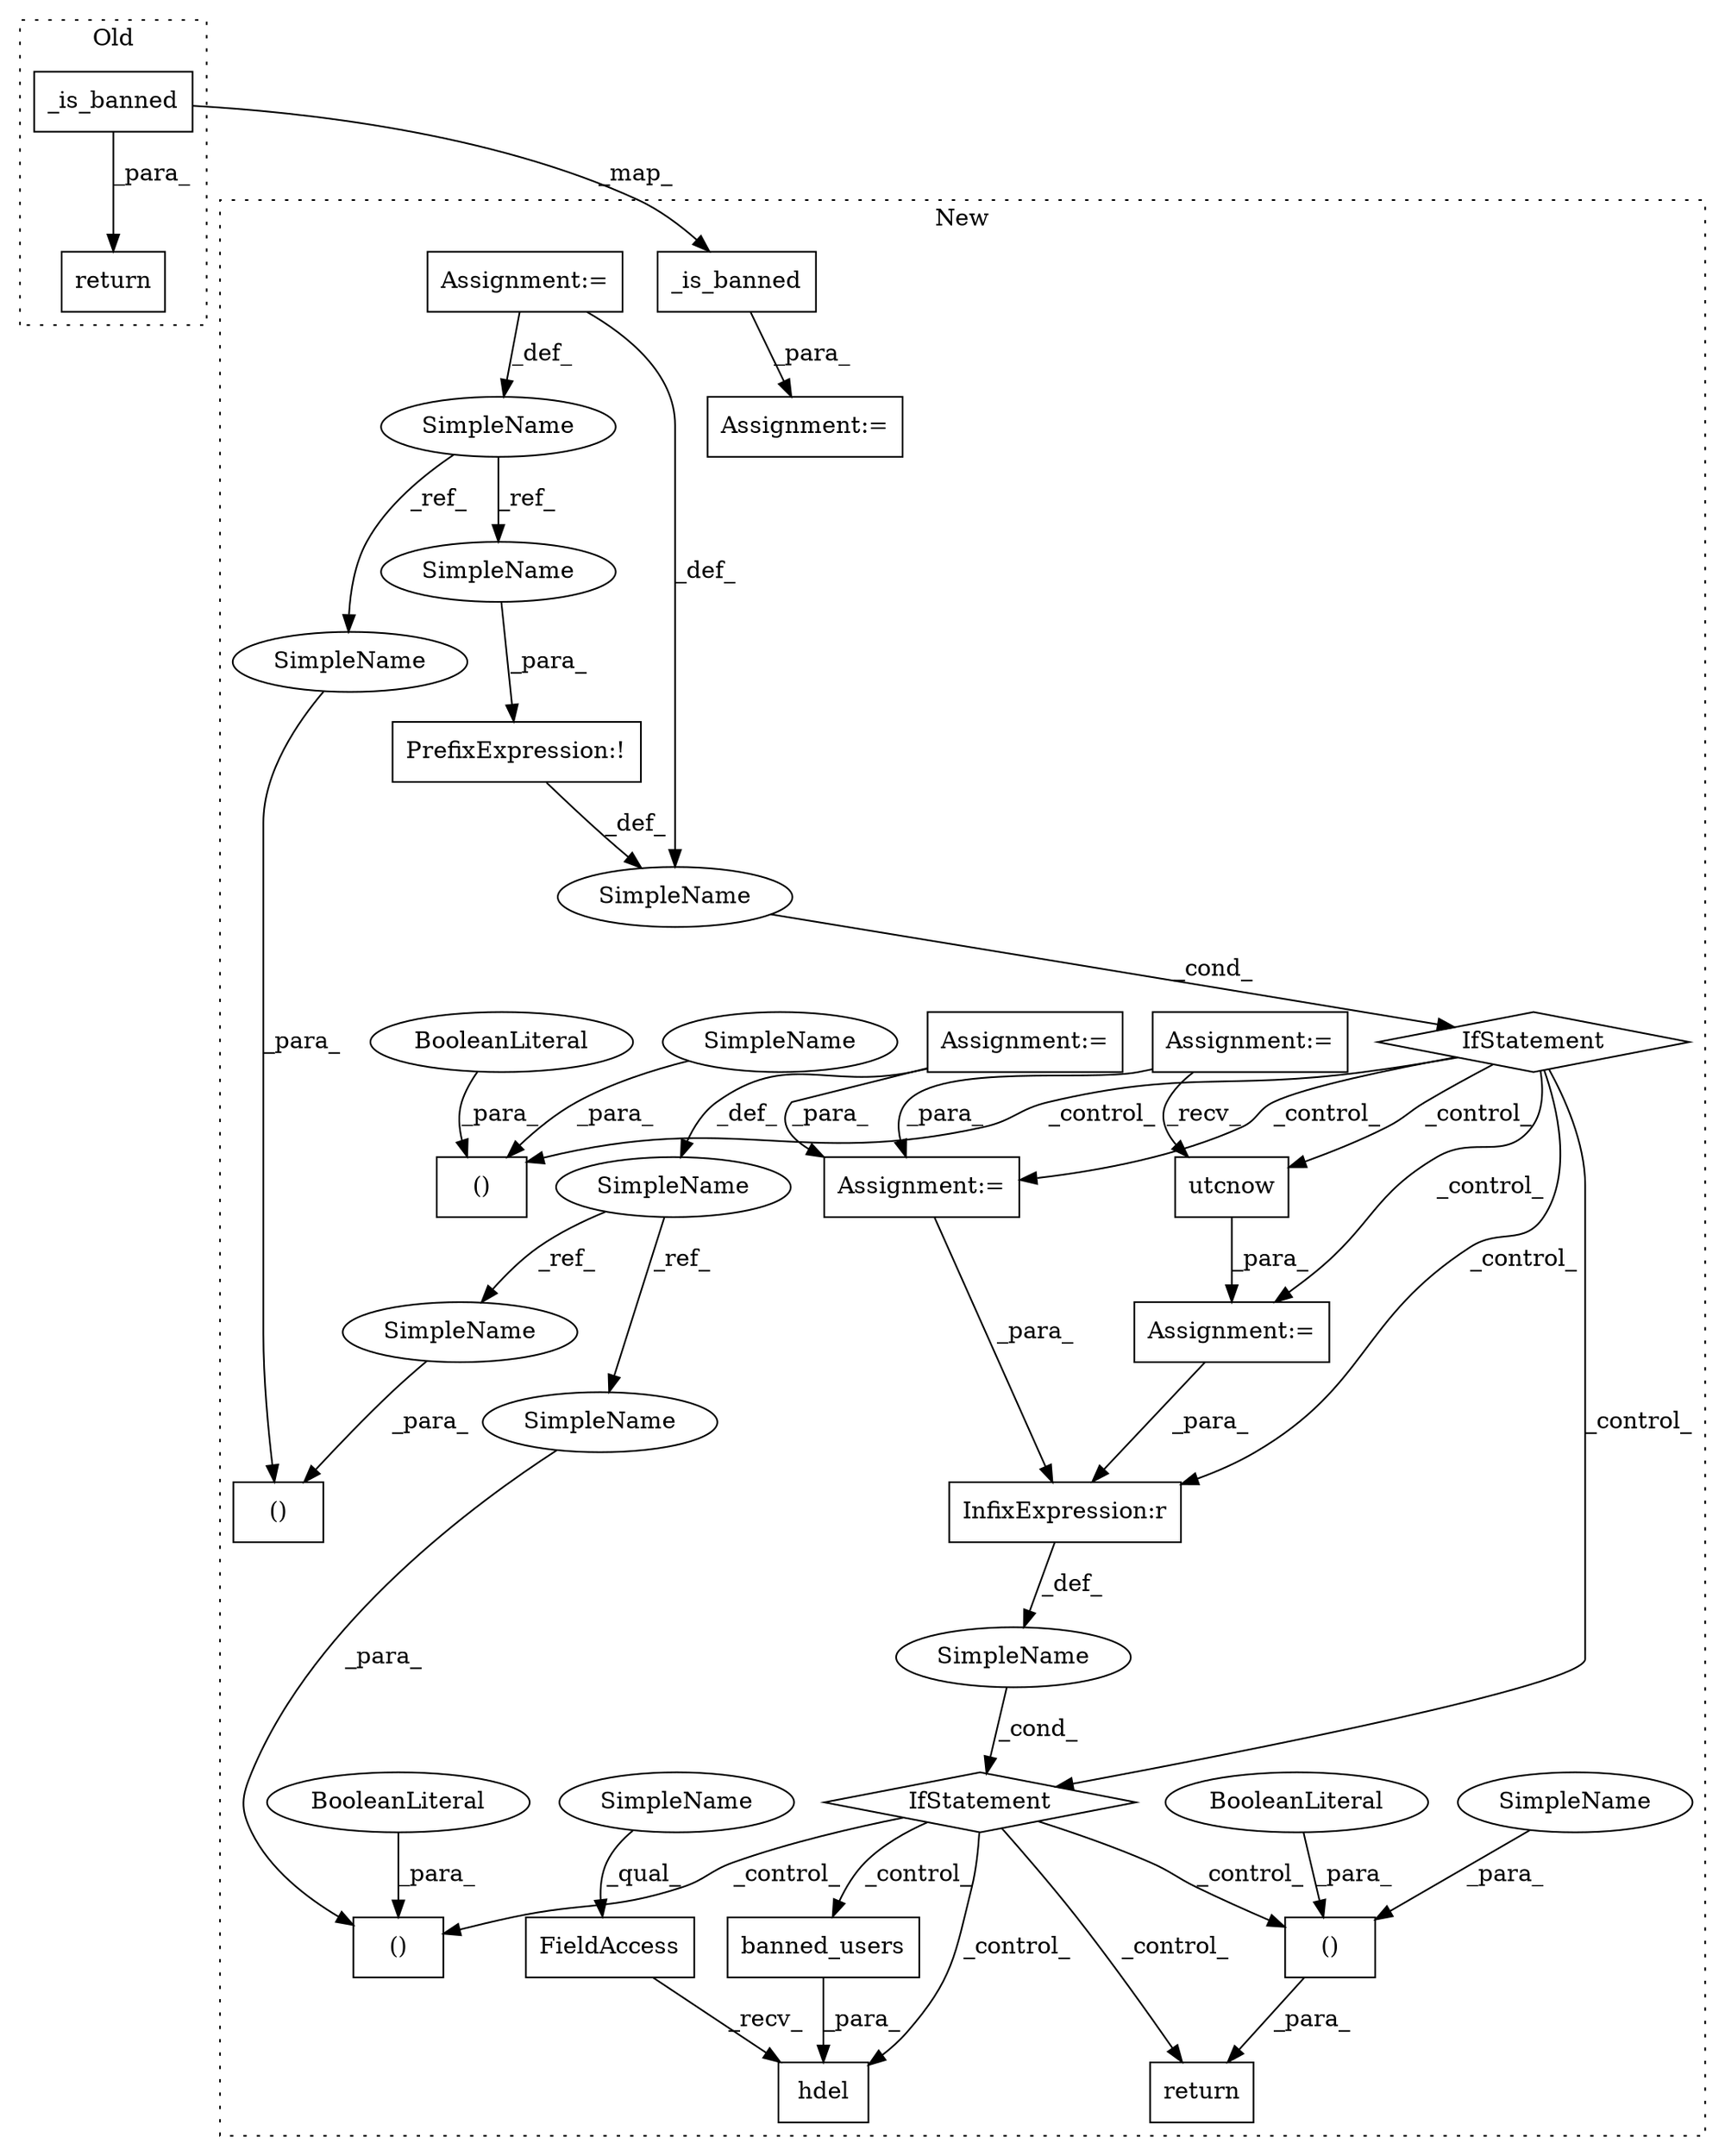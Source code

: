digraph G {
subgraph cluster0 {
1 [label="return" a="41" s="21346" l="7" shape="box"];
17 [label="_is_banned" a="32" s="21358,21372" l="11,1" shape="box"];
label = "Old";
style="dotted";
}
subgraph cluster1 {
2 [label="utcnow" a="32" s="21649" l="8" shape="box"];
3 [label="InfixExpression:r" a="27" s="21734" l="3" shape="box"];
4 [label="()" a="106" s="21868" l="21" shape="box"];
5 [label="PrefixExpression:!" a="38" s="21567" l="1" shape="box"];
6 [label="()" a="106" s="21601" l="22" shape="box"];
7 [label="BooleanLiteral" a="9" s="21868" l="4" shape="ellipse"];
8 [label="()" a="106" s="21821" l="22" shape="box"];
9 [label="BooleanLiteral" a="9" s="21821" l="5" shape="ellipse"];
10 [label="BooleanLiteral" a="9" s="21601" l="5" shape="ellipse"];
11 [label="SimpleName" a="42" s="" l="" shape="ellipse"];
12 [label="SimpleName" a="42" s="" l="" shape="ellipse"];
13 [label="banned_users" a="32" s="21776" l="14" shape="box"];
14 [label="hdel" a="32" s="21761,21798" l="5,1" shape="box"];
15 [label="FieldAccess" a="22" s="21750" l="10" shape="box"];
16 [label="_is_banned" a="32" s="21542,21556" l="11,1" shape="box"];
18 [label="SimpleName" a="42" s="21364" l="4" shape="ellipse"];
19 [label="()" a="106" s="21509" l="26" shape="box"];
20 [label="IfStatement" a="25" s="21563,21577" l="4,2" shape="diamond"];
21 [label="SimpleName" a="42" s="21417" l="9" shape="ellipse"];
22 [label="IfStatement" a="25" s="21727,21740" l="4,2" shape="diamond"];
23 [label="Assignment:=" a="7" s="21255" l="8" shape="box"];
24 [label="Assignment:=" a="7" s="21535" l="2" shape="box"];
25 [label="Assignment:=" a="7" s="21666" l="1" shape="box"];
26 [label="Assignment:=" a="7" s="21639" l="1" shape="box"];
27 [label="Assignment:=" a="7" s="21417" l="9" shape="box"];
28 [label="Assignment:=" a="7" s="21364" l="4" shape="box"];
29 [label="return" a="41" s="21807" l="14" shape="box"];
30 [label="SimpleName" a="42" s="21619" l="4" shape="ellipse"];
31 [label="SimpleName" a="42" s="21839" l="4" shape="ellipse"];
32 [label="SimpleName" a="42" s="21885" l="4" shape="ellipse"];
33 [label="SimpleName" a="42" s="21531" l="4" shape="ellipse"];
34 [label="SimpleName" a="42" s="21750" l="4" shape="ellipse"];
35 [label="SimpleName" a="42" s="21509" l="9" shape="ellipse"];
36 [label="SimpleName" a="42" s="21568" l="9" shape="ellipse"];
label = "New";
style="dotted";
}
2 -> 26 [label="_para_"];
3 -> 12 [label="_def_"];
5 -> 11 [label="_def_"];
7 -> 4 [label="_para_"];
8 -> 29 [label="_para_"];
9 -> 8 [label="_para_"];
10 -> 6 [label="_para_"];
11 -> 20 [label="_cond_"];
12 -> 22 [label="_cond_"];
13 -> 14 [label="_para_"];
15 -> 14 [label="_recv_"];
16 -> 24 [label="_para_"];
17 -> 1 [label="_para_"];
17 -> 16 [label="_map_"];
18 -> 32 [label="_ref_"];
18 -> 33 [label="_ref_"];
20 -> 3 [label="_control_"];
20 -> 22 [label="_control_"];
20 -> 6 [label="_control_"];
20 -> 25 [label="_control_"];
20 -> 2 [label="_control_"];
20 -> 26 [label="_control_"];
21 -> 36 [label="_ref_"];
21 -> 35 [label="_ref_"];
22 -> 8 [label="_control_"];
22 -> 29 [label="_control_"];
22 -> 14 [label="_control_"];
22 -> 13 [label="_control_"];
22 -> 4 [label="_control_"];
23 -> 2 [label="_recv_"];
23 -> 25 [label="_para_"];
25 -> 3 [label="_para_"];
26 -> 3 [label="_para_"];
27 -> 11 [label="_def_"];
27 -> 21 [label="_def_"];
28 -> 18 [label="_def_"];
28 -> 25 [label="_para_"];
30 -> 6 [label="_para_"];
31 -> 8 [label="_para_"];
32 -> 4 [label="_para_"];
33 -> 19 [label="_para_"];
34 -> 15 [label="_qual_"];
35 -> 19 [label="_para_"];
36 -> 5 [label="_para_"];
}